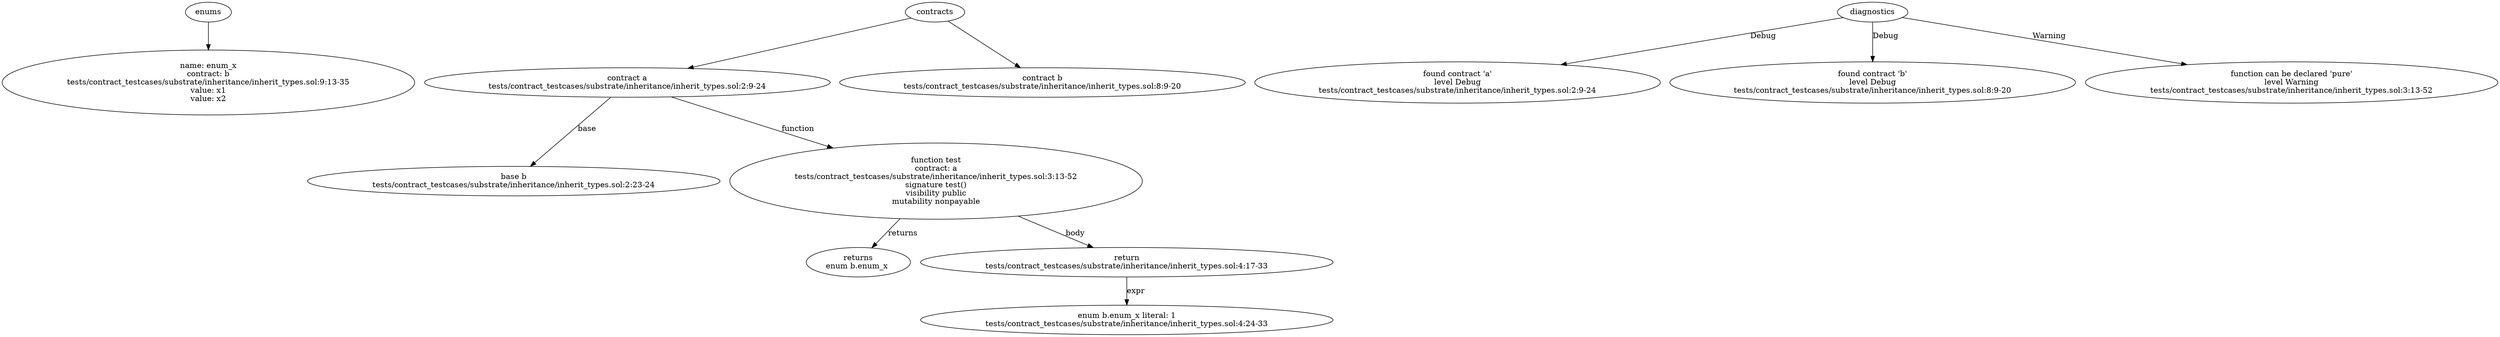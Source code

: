strict digraph "tests/contract_testcases/substrate/inheritance/inherit_types.sol" {
	enum_x [label="name: enum_x\ncontract: b\ntests/contract_testcases/substrate/inheritance/inherit_types.sol:9:13-35\nvalue: x1\nvalue: x2"]
	contract [label="contract a\ntests/contract_testcases/substrate/inheritance/inherit_types.sol:2:9-24"]
	base [label="base b\ntests/contract_testcases/substrate/inheritance/inherit_types.sol:2:23-24"]
	test [label="function test\ncontract: a\ntests/contract_testcases/substrate/inheritance/inherit_types.sol:3:13-52\nsignature test()\nvisibility public\nmutability nonpayable"]
	returns [label="returns\nenum b.enum_x "]
	return [label="return\ntests/contract_testcases/substrate/inheritance/inherit_types.sol:4:17-33"]
	number_literal [label="enum b.enum_x literal: 1\ntests/contract_testcases/substrate/inheritance/inherit_types.sol:4:24-33"]
	contract_9 [label="contract b\ntests/contract_testcases/substrate/inheritance/inherit_types.sol:8:9-20"]
	diagnostic [label="found contract 'a'\nlevel Debug\ntests/contract_testcases/substrate/inheritance/inherit_types.sol:2:9-24"]
	diagnostic_12 [label="found contract 'b'\nlevel Debug\ntests/contract_testcases/substrate/inheritance/inherit_types.sol:8:9-20"]
	diagnostic_13 [label="function can be declared 'pure'\nlevel Warning\ntests/contract_testcases/substrate/inheritance/inherit_types.sol:3:13-52"]
	enums -> enum_x
	contracts -> contract
	contract -> base [label="base"]
	contract -> test [label="function"]
	test -> returns [label="returns"]
	test -> return [label="body"]
	return -> number_literal [label="expr"]
	contracts -> contract_9
	diagnostics -> diagnostic [label="Debug"]
	diagnostics -> diagnostic_12 [label="Debug"]
	diagnostics -> diagnostic_13 [label="Warning"]
}
